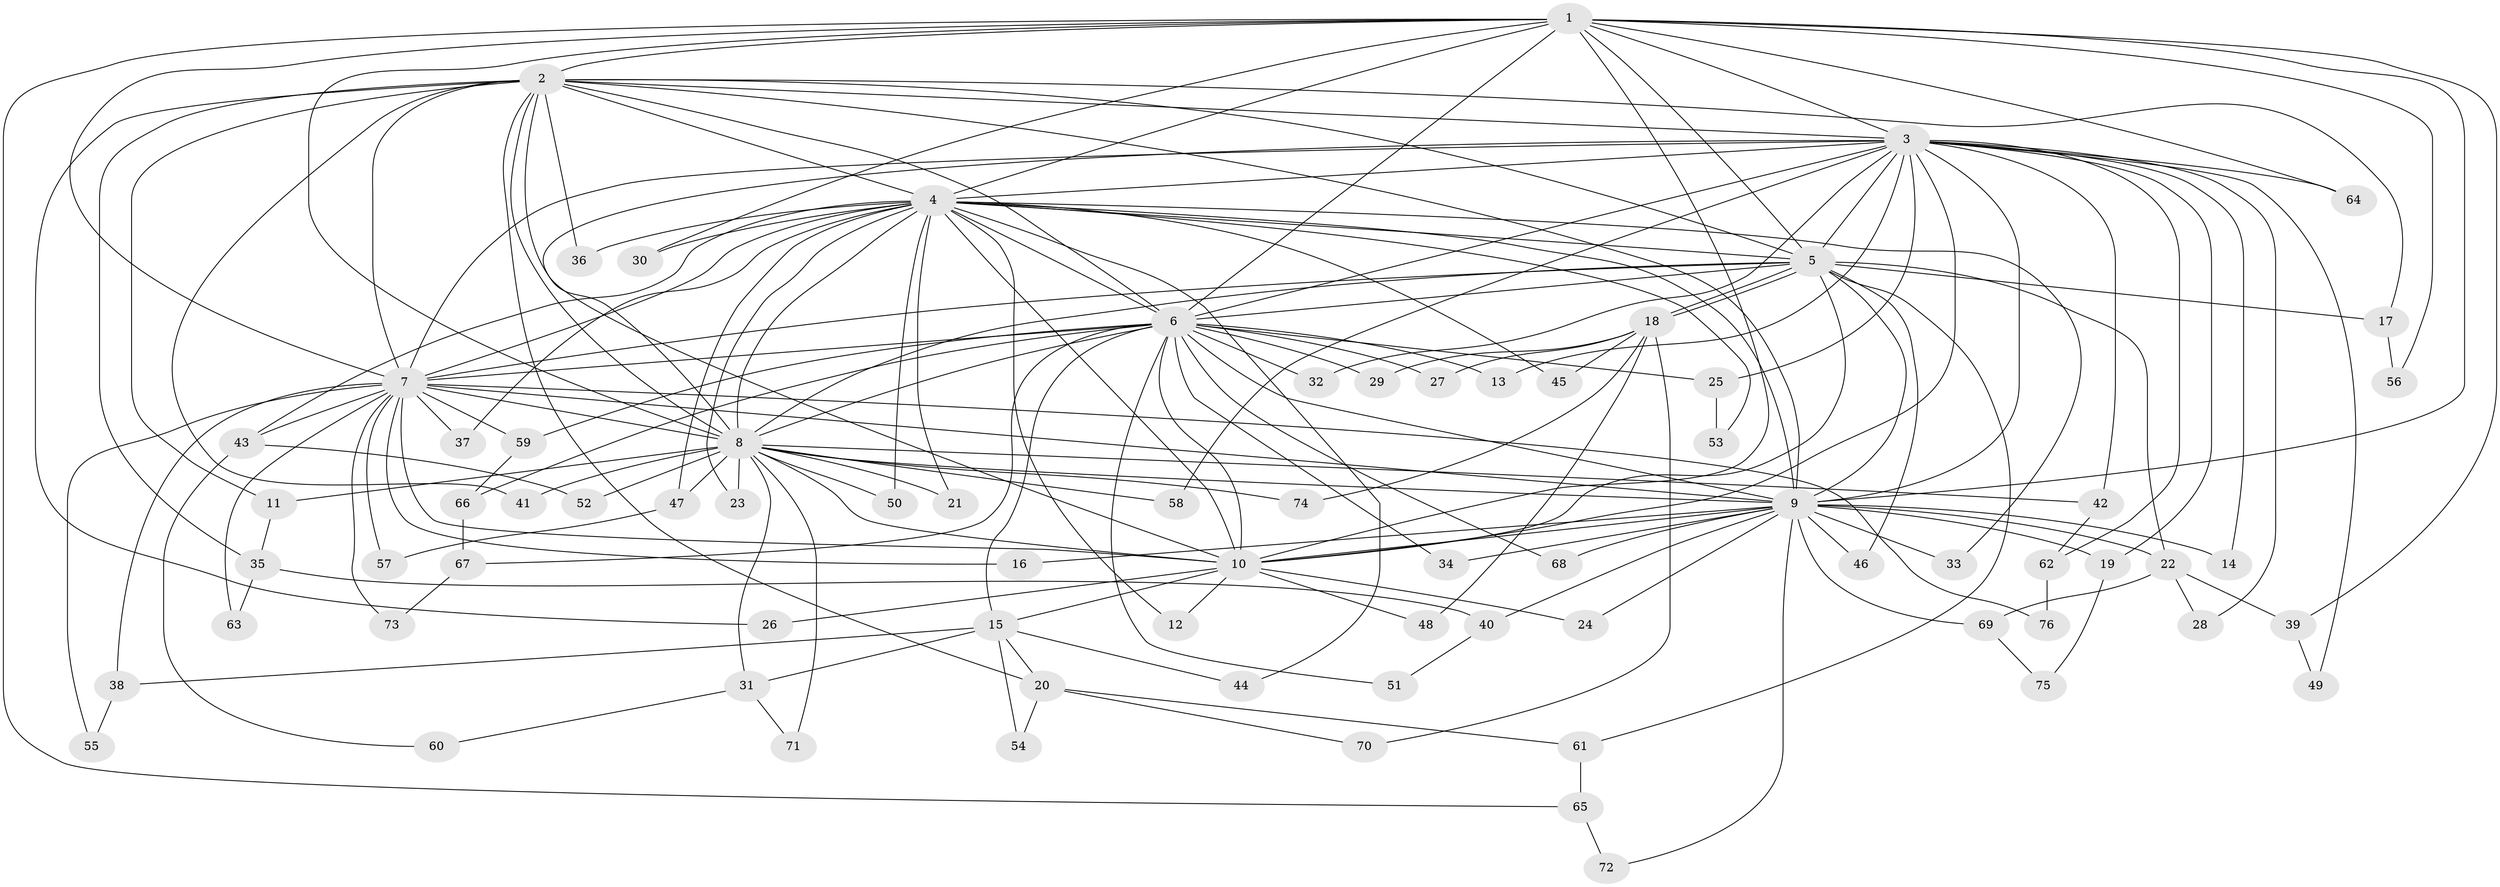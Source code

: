 // coarse degree distribution, {15: 0.03225806451612903, 10: 0.03225806451612903, 5: 0.03225806451612903, 16: 0.03225806451612903, 17: 0.03225806451612903, 6: 0.12903225806451613, 9: 0.03225806451612903, 2: 0.2903225806451613, 3: 0.2903225806451613, 4: 0.06451612903225806, 1: 0.03225806451612903}
// Generated by graph-tools (version 1.1) at 2025/49/03/04/25 22:49:19]
// undirected, 76 vertices, 177 edges
graph export_dot {
  node [color=gray90,style=filled];
  1;
  2;
  3;
  4;
  5;
  6;
  7;
  8;
  9;
  10;
  11;
  12;
  13;
  14;
  15;
  16;
  17;
  18;
  19;
  20;
  21;
  22;
  23;
  24;
  25;
  26;
  27;
  28;
  29;
  30;
  31;
  32;
  33;
  34;
  35;
  36;
  37;
  38;
  39;
  40;
  41;
  42;
  43;
  44;
  45;
  46;
  47;
  48;
  49;
  50;
  51;
  52;
  53;
  54;
  55;
  56;
  57;
  58;
  59;
  60;
  61;
  62;
  63;
  64;
  65;
  66;
  67;
  68;
  69;
  70;
  71;
  72;
  73;
  74;
  75;
  76;
  1 -- 2;
  1 -- 3;
  1 -- 4;
  1 -- 5;
  1 -- 6;
  1 -- 7;
  1 -- 8;
  1 -- 9;
  1 -- 10;
  1 -- 30;
  1 -- 39;
  1 -- 56;
  1 -- 64;
  1 -- 65;
  2 -- 3;
  2 -- 4;
  2 -- 5;
  2 -- 6;
  2 -- 7;
  2 -- 8;
  2 -- 9;
  2 -- 10;
  2 -- 11;
  2 -- 17;
  2 -- 20;
  2 -- 26;
  2 -- 35;
  2 -- 36;
  2 -- 41;
  3 -- 4;
  3 -- 5;
  3 -- 6;
  3 -- 7;
  3 -- 8;
  3 -- 9;
  3 -- 10;
  3 -- 13;
  3 -- 14;
  3 -- 19;
  3 -- 25;
  3 -- 28;
  3 -- 32;
  3 -- 42;
  3 -- 49;
  3 -- 58;
  3 -- 62;
  3 -- 64;
  4 -- 5;
  4 -- 6;
  4 -- 7;
  4 -- 8;
  4 -- 9;
  4 -- 10;
  4 -- 12;
  4 -- 21;
  4 -- 23;
  4 -- 30;
  4 -- 33;
  4 -- 36;
  4 -- 37;
  4 -- 43;
  4 -- 44;
  4 -- 45;
  4 -- 47;
  4 -- 50;
  4 -- 53;
  5 -- 6;
  5 -- 7;
  5 -- 8;
  5 -- 9;
  5 -- 10;
  5 -- 17;
  5 -- 18;
  5 -- 18;
  5 -- 22;
  5 -- 46;
  5 -- 61;
  6 -- 7;
  6 -- 8;
  6 -- 9;
  6 -- 10;
  6 -- 13;
  6 -- 15;
  6 -- 25;
  6 -- 27;
  6 -- 29;
  6 -- 32;
  6 -- 34;
  6 -- 51;
  6 -- 59;
  6 -- 66;
  6 -- 67;
  6 -- 68;
  7 -- 8;
  7 -- 9;
  7 -- 10;
  7 -- 16;
  7 -- 37;
  7 -- 38;
  7 -- 43;
  7 -- 55;
  7 -- 57;
  7 -- 59;
  7 -- 63;
  7 -- 73;
  7 -- 76;
  8 -- 9;
  8 -- 10;
  8 -- 11;
  8 -- 21;
  8 -- 23;
  8 -- 31;
  8 -- 41;
  8 -- 42;
  8 -- 47;
  8 -- 50;
  8 -- 52;
  8 -- 58;
  8 -- 71;
  8 -- 74;
  9 -- 10;
  9 -- 14;
  9 -- 16;
  9 -- 19;
  9 -- 22;
  9 -- 24;
  9 -- 33;
  9 -- 34;
  9 -- 40;
  9 -- 46;
  9 -- 68;
  9 -- 69;
  9 -- 72;
  10 -- 12;
  10 -- 15;
  10 -- 24;
  10 -- 26;
  10 -- 48;
  11 -- 35;
  15 -- 20;
  15 -- 31;
  15 -- 38;
  15 -- 44;
  15 -- 54;
  17 -- 56;
  18 -- 27;
  18 -- 29;
  18 -- 45;
  18 -- 48;
  18 -- 70;
  18 -- 74;
  19 -- 75;
  20 -- 54;
  20 -- 61;
  20 -- 70;
  22 -- 28;
  22 -- 39;
  22 -- 69;
  25 -- 53;
  31 -- 60;
  31 -- 71;
  35 -- 40;
  35 -- 63;
  38 -- 55;
  39 -- 49;
  40 -- 51;
  42 -- 62;
  43 -- 52;
  43 -- 60;
  47 -- 57;
  59 -- 66;
  61 -- 65;
  62 -- 76;
  65 -- 72;
  66 -- 67;
  67 -- 73;
  69 -- 75;
}
